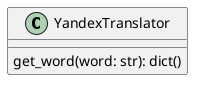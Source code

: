 @startuml
'https://plantuml.com/class-diagram
class YandexTranslator{
get_word(word: str): dict()
}
@enduml